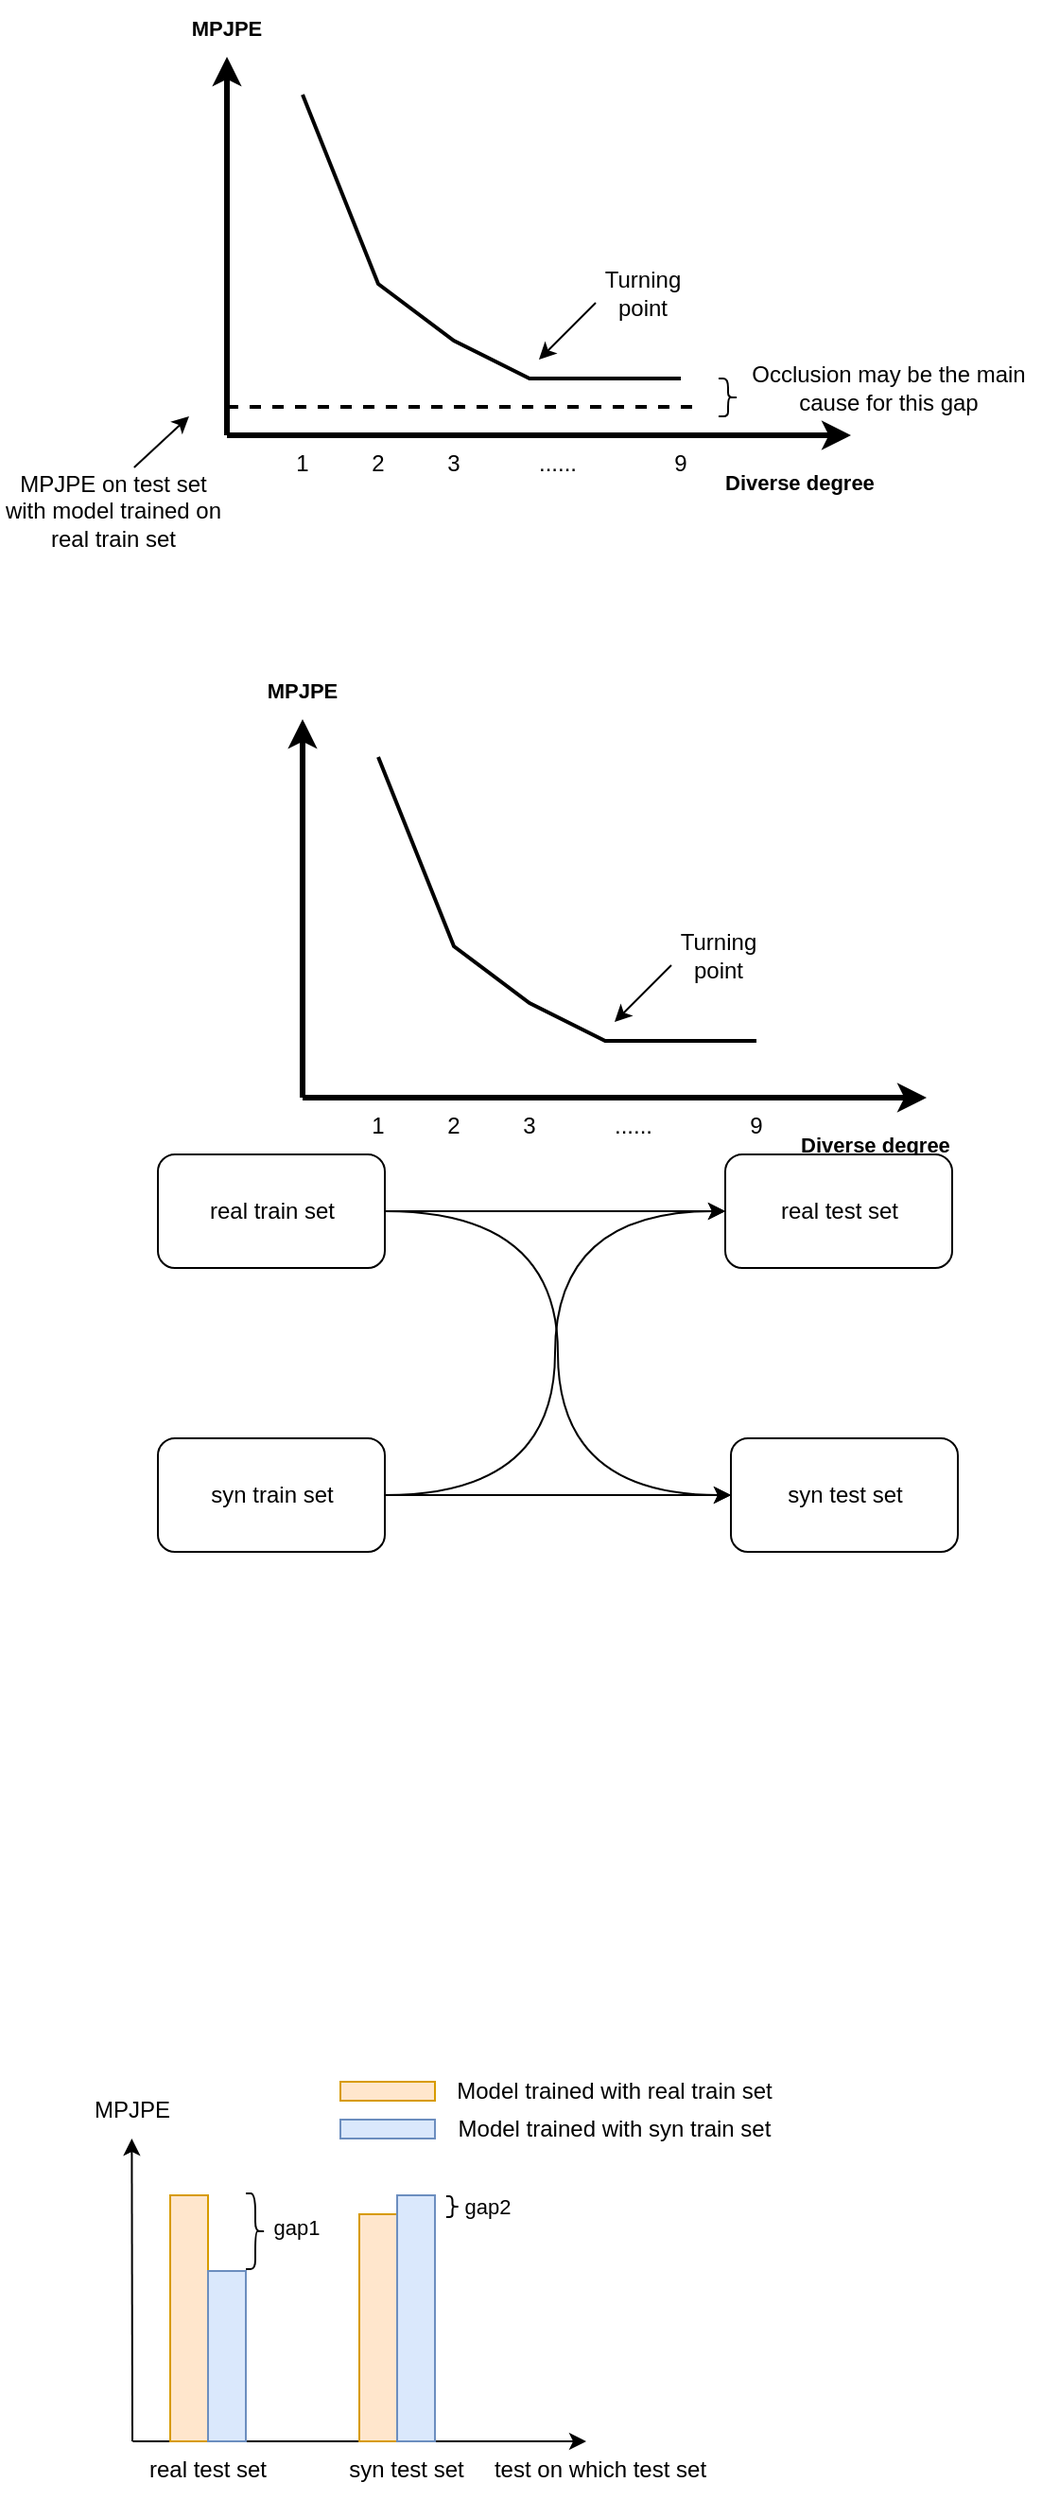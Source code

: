 <mxfile version="22.0.4" type="github">
  <diagram name="第 1 页" id="BZ15HrykAjEuu7JF3pu7">
    <mxGraphModel dx="1296" dy="703" grid="1" gridSize="10" guides="1" tooltips="1" connect="1" arrows="1" fold="1" page="1" pageScale="1" pageWidth="827" pageHeight="1169" math="0" shadow="0">
      <root>
        <mxCell id="0" />
        <mxCell id="1" parent="0" />
        <mxCell id="IbeqkmLSxnjWZuMZQOvI-1" value="" style="endArrow=classic;html=1;rounded=0;strokeWidth=3;" edge="1" parent="1">
          <mxGeometry width="50" height="50" relative="1" as="geometry">
            <mxPoint x="160" y="320" as="sourcePoint" />
            <mxPoint x="160" y="120" as="targetPoint" />
          </mxGeometry>
        </mxCell>
        <mxCell id="IbeqkmLSxnjWZuMZQOvI-2" value="" style="endArrow=classic;html=1;rounded=0;strokeWidth=3;" edge="1" parent="1">
          <mxGeometry width="50" height="50" relative="1" as="geometry">
            <mxPoint x="160" y="320" as="sourcePoint" />
            <mxPoint x="490" y="320" as="targetPoint" />
          </mxGeometry>
        </mxCell>
        <mxCell id="IbeqkmLSxnjWZuMZQOvI-3" value="&lt;font style=&quot;font-size: 11px;&quot;&gt;&lt;b&gt;MPJPE&lt;/b&gt;&lt;/font&gt;" style="text;html=1;strokeColor=none;fillColor=none;align=center;verticalAlign=middle;whiteSpace=wrap;rounded=0;" vertex="1" parent="1">
          <mxGeometry x="130" y="90" width="60" height="30" as="geometry" />
        </mxCell>
        <mxCell id="IbeqkmLSxnjWZuMZQOvI-4" value="&lt;span style=&quot;font-size: 11px;&quot;&gt;&lt;b&gt;Diverse degree&lt;/b&gt;&lt;/span&gt;" style="text;html=1;strokeColor=none;fillColor=none;align=center;verticalAlign=middle;whiteSpace=wrap;rounded=0;" vertex="1" parent="1">
          <mxGeometry x="413" y="330" width="100" height="30" as="geometry" />
        </mxCell>
        <mxCell id="IbeqkmLSxnjWZuMZQOvI-5" value="" style="endArrow=none;html=1;rounded=0;strokeWidth=2;" edge="1" parent="1">
          <mxGeometry width="50" height="50" relative="1" as="geometry">
            <mxPoint x="400" y="290" as="sourcePoint" />
            <mxPoint x="200" y="140" as="targetPoint" />
            <Array as="points">
              <mxPoint x="320" y="290" />
              <mxPoint x="280" y="270" />
              <mxPoint x="240" y="240" />
            </Array>
          </mxGeometry>
        </mxCell>
        <mxCell id="IbeqkmLSxnjWZuMZQOvI-9" value="1" style="text;html=1;strokeColor=none;fillColor=none;align=center;verticalAlign=middle;whiteSpace=wrap;rounded=0;" vertex="1" parent="1">
          <mxGeometry x="190" y="320" width="20" height="30" as="geometry" />
        </mxCell>
        <mxCell id="IbeqkmLSxnjWZuMZQOvI-10" value="2" style="text;html=1;strokeColor=none;fillColor=none;align=center;verticalAlign=middle;whiteSpace=wrap;rounded=0;" vertex="1" parent="1">
          <mxGeometry x="230" y="320" width="20" height="30" as="geometry" />
        </mxCell>
        <mxCell id="IbeqkmLSxnjWZuMZQOvI-11" value="3" style="text;html=1;strokeColor=none;fillColor=none;align=center;verticalAlign=middle;whiteSpace=wrap;rounded=0;" vertex="1" parent="1">
          <mxGeometry x="270" y="320" width="20" height="30" as="geometry" />
        </mxCell>
        <mxCell id="IbeqkmLSxnjWZuMZQOvI-13" value="......" style="text;html=1;strokeColor=none;fillColor=none;align=center;verticalAlign=middle;whiteSpace=wrap;rounded=0;" vertex="1" parent="1">
          <mxGeometry x="320" y="320" width="30" height="30" as="geometry" />
        </mxCell>
        <mxCell id="IbeqkmLSxnjWZuMZQOvI-14" value="9" style="text;html=1;strokeColor=none;fillColor=none;align=center;verticalAlign=middle;whiteSpace=wrap;rounded=0;" vertex="1" parent="1">
          <mxGeometry x="390" y="320" width="20" height="30" as="geometry" />
        </mxCell>
        <mxCell id="IbeqkmLSxnjWZuMZQOvI-15" value="" style="endArrow=classic;html=1;rounded=0;" edge="1" parent="1">
          <mxGeometry width="50" height="50" relative="1" as="geometry">
            <mxPoint x="355" y="250" as="sourcePoint" />
            <mxPoint x="325" y="280" as="targetPoint" />
          </mxGeometry>
        </mxCell>
        <mxCell id="IbeqkmLSxnjWZuMZQOvI-16" value="Turning point" style="text;html=1;strokeColor=none;fillColor=none;align=center;verticalAlign=middle;whiteSpace=wrap;rounded=0;" vertex="1" parent="1">
          <mxGeometry x="350" y="230" width="60" height="30" as="geometry" />
        </mxCell>
        <mxCell id="IbeqkmLSxnjWZuMZQOvI-17" value="" style="endArrow=none;dashed=1;html=1;rounded=0;strokeWidth=2;" edge="1" parent="1">
          <mxGeometry width="50" height="50" relative="1" as="geometry">
            <mxPoint x="160" y="305" as="sourcePoint" />
            <mxPoint x="410" y="305" as="targetPoint" />
          </mxGeometry>
        </mxCell>
        <mxCell id="IbeqkmLSxnjWZuMZQOvI-18" value="" style="endArrow=classic;html=1;rounded=0;exitX=0.591;exitY=-0.075;exitDx=0;exitDy=0;exitPerimeter=0;" edge="1" parent="1" source="IbeqkmLSxnjWZuMZQOvI-19">
          <mxGeometry width="50" height="50" relative="1" as="geometry">
            <mxPoint x="110" y="330" as="sourcePoint" />
            <mxPoint x="140" y="310" as="targetPoint" />
          </mxGeometry>
        </mxCell>
        <mxCell id="IbeqkmLSxnjWZuMZQOvI-19" value="MPJPE on test set with model trained on real train set" style="text;html=1;strokeColor=none;fillColor=none;align=center;verticalAlign=middle;whiteSpace=wrap;rounded=0;" vertex="1" parent="1">
          <mxGeometry x="40" y="340" width="120" height="40" as="geometry" />
        </mxCell>
        <mxCell id="IbeqkmLSxnjWZuMZQOvI-21" value="" style="shape=curlyBracket;whiteSpace=wrap;html=1;rounded=1;flipH=1;labelPosition=right;verticalLabelPosition=middle;align=left;verticalAlign=middle;" vertex="1" parent="1">
          <mxGeometry x="420" y="290" width="10" height="20" as="geometry" />
        </mxCell>
        <mxCell id="IbeqkmLSxnjWZuMZQOvI-22" value="Occlusion may be the main cause for this gap" style="text;html=1;strokeColor=none;fillColor=none;align=center;verticalAlign=middle;whiteSpace=wrap;rounded=0;" vertex="1" parent="1">
          <mxGeometry x="430" y="280" width="160" height="30" as="geometry" />
        </mxCell>
        <mxCell id="IbeqkmLSxnjWZuMZQOvI-23" value="" style="endArrow=classic;html=1;rounded=0;strokeWidth=3;" edge="1" parent="1">
          <mxGeometry width="50" height="50" relative="1" as="geometry">
            <mxPoint x="200" y="670" as="sourcePoint" />
            <mxPoint x="200" y="470" as="targetPoint" />
          </mxGeometry>
        </mxCell>
        <mxCell id="IbeqkmLSxnjWZuMZQOvI-24" value="" style="endArrow=classic;html=1;rounded=0;strokeWidth=3;" edge="1" parent="1">
          <mxGeometry width="50" height="50" relative="1" as="geometry">
            <mxPoint x="200" y="670" as="sourcePoint" />
            <mxPoint x="530" y="670" as="targetPoint" />
          </mxGeometry>
        </mxCell>
        <mxCell id="IbeqkmLSxnjWZuMZQOvI-25" value="&lt;font style=&quot;font-size: 11px;&quot;&gt;&lt;b&gt;MPJPE&lt;/b&gt;&lt;/font&gt;" style="text;html=1;strokeColor=none;fillColor=none;align=center;verticalAlign=middle;whiteSpace=wrap;rounded=0;" vertex="1" parent="1">
          <mxGeometry x="170" y="440" width="60" height="30" as="geometry" />
        </mxCell>
        <mxCell id="IbeqkmLSxnjWZuMZQOvI-26" value="&lt;span style=&quot;font-size: 11px;&quot;&gt;&lt;b&gt;Diverse degree&lt;/b&gt;&lt;/span&gt;" style="text;html=1;strokeColor=none;fillColor=none;align=center;verticalAlign=middle;whiteSpace=wrap;rounded=0;" vertex="1" parent="1">
          <mxGeometry x="453" y="680" width="100" height="30" as="geometry" />
        </mxCell>
        <mxCell id="IbeqkmLSxnjWZuMZQOvI-27" value="" style="endArrow=none;html=1;rounded=0;strokeWidth=2;" edge="1" parent="1">
          <mxGeometry width="50" height="50" relative="1" as="geometry">
            <mxPoint x="440" y="640" as="sourcePoint" />
            <mxPoint x="240" y="490" as="targetPoint" />
            <Array as="points">
              <mxPoint x="360" y="640" />
              <mxPoint x="320" y="620" />
              <mxPoint x="280" y="590" />
            </Array>
          </mxGeometry>
        </mxCell>
        <mxCell id="IbeqkmLSxnjWZuMZQOvI-28" value="1" style="text;html=1;strokeColor=none;fillColor=none;align=center;verticalAlign=middle;whiteSpace=wrap;rounded=0;" vertex="1" parent="1">
          <mxGeometry x="230" y="670" width="20" height="30" as="geometry" />
        </mxCell>
        <mxCell id="IbeqkmLSxnjWZuMZQOvI-29" value="2" style="text;html=1;strokeColor=none;fillColor=none;align=center;verticalAlign=middle;whiteSpace=wrap;rounded=0;" vertex="1" parent="1">
          <mxGeometry x="270" y="670" width="20" height="30" as="geometry" />
        </mxCell>
        <mxCell id="IbeqkmLSxnjWZuMZQOvI-30" value="3" style="text;html=1;strokeColor=none;fillColor=none;align=center;verticalAlign=middle;whiteSpace=wrap;rounded=0;" vertex="1" parent="1">
          <mxGeometry x="310" y="670" width="20" height="30" as="geometry" />
        </mxCell>
        <mxCell id="IbeqkmLSxnjWZuMZQOvI-31" value="......" style="text;html=1;strokeColor=none;fillColor=none;align=center;verticalAlign=middle;whiteSpace=wrap;rounded=0;" vertex="1" parent="1">
          <mxGeometry x="360" y="670" width="30" height="30" as="geometry" />
        </mxCell>
        <mxCell id="IbeqkmLSxnjWZuMZQOvI-32" value="9" style="text;html=1;strokeColor=none;fillColor=none;align=center;verticalAlign=middle;whiteSpace=wrap;rounded=0;" vertex="1" parent="1">
          <mxGeometry x="430" y="670" width="20" height="30" as="geometry" />
        </mxCell>
        <mxCell id="IbeqkmLSxnjWZuMZQOvI-33" value="" style="endArrow=classic;html=1;rounded=0;" edge="1" parent="1">
          <mxGeometry width="50" height="50" relative="1" as="geometry">
            <mxPoint x="395" y="600" as="sourcePoint" />
            <mxPoint x="365" y="630" as="targetPoint" />
          </mxGeometry>
        </mxCell>
        <mxCell id="IbeqkmLSxnjWZuMZQOvI-34" value="Turning point" style="text;html=1;strokeColor=none;fillColor=none;align=center;verticalAlign=middle;whiteSpace=wrap;rounded=0;" vertex="1" parent="1">
          <mxGeometry x="390" y="580" width="60" height="30" as="geometry" />
        </mxCell>
        <mxCell id="IbeqkmLSxnjWZuMZQOvI-45" style="edgeStyle=orthogonalEdgeStyle;rounded=0;orthogonalLoop=1;jettySize=auto;html=1;" edge="1" parent="1" source="IbeqkmLSxnjWZuMZQOvI-40" target="IbeqkmLSxnjWZuMZQOvI-42">
          <mxGeometry relative="1" as="geometry" />
        </mxCell>
        <mxCell id="IbeqkmLSxnjWZuMZQOvI-46" style="edgeStyle=orthogonalEdgeStyle;rounded=0;orthogonalLoop=1;jettySize=auto;html=1;exitX=1;exitY=0.5;exitDx=0;exitDy=0;entryX=0;entryY=0.5;entryDx=0;entryDy=0;curved=1;" edge="1" parent="1" source="IbeqkmLSxnjWZuMZQOvI-40" target="IbeqkmLSxnjWZuMZQOvI-43">
          <mxGeometry relative="1" as="geometry" />
        </mxCell>
        <mxCell id="IbeqkmLSxnjWZuMZQOvI-40" value="real train set" style="rounded=1;whiteSpace=wrap;html=1;" vertex="1" parent="1">
          <mxGeometry x="123.5" y="700" width="120" height="60" as="geometry" />
        </mxCell>
        <mxCell id="IbeqkmLSxnjWZuMZQOvI-44" style="edgeStyle=orthogonalEdgeStyle;rounded=0;orthogonalLoop=1;jettySize=auto;html=1;entryX=0;entryY=0.5;entryDx=0;entryDy=0;curved=1;" edge="1" parent="1" source="IbeqkmLSxnjWZuMZQOvI-41" target="IbeqkmLSxnjWZuMZQOvI-42">
          <mxGeometry relative="1" as="geometry" />
        </mxCell>
        <mxCell id="IbeqkmLSxnjWZuMZQOvI-47" style="edgeStyle=orthogonalEdgeStyle;rounded=0;orthogonalLoop=1;jettySize=auto;html=1;" edge="1" parent="1" source="IbeqkmLSxnjWZuMZQOvI-41" target="IbeqkmLSxnjWZuMZQOvI-43">
          <mxGeometry relative="1" as="geometry" />
        </mxCell>
        <mxCell id="IbeqkmLSxnjWZuMZQOvI-41" value="syn train set" style="rounded=1;whiteSpace=wrap;html=1;" vertex="1" parent="1">
          <mxGeometry x="123.5" y="850" width="120" height="60" as="geometry" />
        </mxCell>
        <mxCell id="IbeqkmLSxnjWZuMZQOvI-42" value="real test set" style="rounded=1;whiteSpace=wrap;html=1;" vertex="1" parent="1">
          <mxGeometry x="423.5" y="700" width="120" height="60" as="geometry" />
        </mxCell>
        <mxCell id="IbeqkmLSxnjWZuMZQOvI-43" value="syn test set" style="rounded=1;whiteSpace=wrap;html=1;" vertex="1" parent="1">
          <mxGeometry x="426.5" y="850" width="120" height="60" as="geometry" />
        </mxCell>
        <mxCell id="IbeqkmLSxnjWZuMZQOvI-48" value="" style="endArrow=classic;html=1;rounded=0;" edge="1" parent="1">
          <mxGeometry width="50" height="50" relative="1" as="geometry">
            <mxPoint x="110" y="1380" as="sourcePoint" />
            <mxPoint x="109.69" y="1220" as="targetPoint" />
          </mxGeometry>
        </mxCell>
        <mxCell id="IbeqkmLSxnjWZuMZQOvI-49" value="" style="endArrow=classic;html=1;rounded=0;" edge="1" parent="1">
          <mxGeometry width="50" height="50" relative="1" as="geometry">
            <mxPoint x="110.16" y="1380" as="sourcePoint" />
            <mxPoint x="350" y="1380" as="targetPoint" />
          </mxGeometry>
        </mxCell>
        <mxCell id="IbeqkmLSxnjWZuMZQOvI-50" value="" style="rounded=0;whiteSpace=wrap;html=1;fillColor=#ffe6cc;strokeColor=#d79b00;" vertex="1" parent="1">
          <mxGeometry x="130" y="1250" width="20" height="130" as="geometry" />
        </mxCell>
        <mxCell id="IbeqkmLSxnjWZuMZQOvI-52" value="MPJPE" style="text;html=1;strokeColor=none;fillColor=none;align=center;verticalAlign=middle;whiteSpace=wrap;rounded=0;" vertex="1" parent="1">
          <mxGeometry x="80" y="1190" width="60" height="30" as="geometry" />
        </mxCell>
        <mxCell id="IbeqkmLSxnjWZuMZQOvI-53" value="" style="rounded=0;whiteSpace=wrap;html=1;fillColor=#dae8fc;strokeColor=#6c8ebf;" vertex="1" parent="1">
          <mxGeometry x="150" y="1290" width="20" height="90" as="geometry" />
        </mxCell>
        <mxCell id="IbeqkmLSxnjWZuMZQOvI-54" value="" style="rounded=0;whiteSpace=wrap;html=1;fillColor=#ffe6cc;strokeColor=#d79b00;" vertex="1" parent="1">
          <mxGeometry x="230" y="1260" width="20" height="120" as="geometry" />
        </mxCell>
        <mxCell id="IbeqkmLSxnjWZuMZQOvI-55" value="" style="rounded=0;whiteSpace=wrap;html=1;fillColor=#dae8fc;strokeColor=#6c8ebf;" vertex="1" parent="1">
          <mxGeometry x="250" y="1250" width="20" height="130" as="geometry" />
        </mxCell>
        <mxCell id="IbeqkmLSxnjWZuMZQOvI-56" value="real test set" style="text;html=1;strokeColor=none;fillColor=none;align=center;verticalAlign=middle;whiteSpace=wrap;rounded=0;" vertex="1" parent="1">
          <mxGeometry x="105" y="1380" width="90" height="30" as="geometry" />
        </mxCell>
        <mxCell id="IbeqkmLSxnjWZuMZQOvI-57" value="syn test set" style="text;html=1;strokeColor=none;fillColor=none;align=center;verticalAlign=middle;whiteSpace=wrap;rounded=0;" vertex="1" parent="1">
          <mxGeometry x="210" y="1380" width="90" height="30" as="geometry" />
        </mxCell>
        <mxCell id="IbeqkmLSxnjWZuMZQOvI-58" value="" style="rounded=0;whiteSpace=wrap;html=1;fillColor=#ffe6cc;strokeColor=#d79b00;" vertex="1" parent="1">
          <mxGeometry x="220" y="1190" width="50" height="10" as="geometry" />
        </mxCell>
        <mxCell id="IbeqkmLSxnjWZuMZQOvI-59" value="" style="rounded=0;whiteSpace=wrap;html=1;fillColor=#dae8fc;strokeColor=#6c8ebf;" vertex="1" parent="1">
          <mxGeometry x="220" y="1210" width="50" height="10" as="geometry" />
        </mxCell>
        <mxCell id="IbeqkmLSxnjWZuMZQOvI-60" value="test on which test set" style="text;html=1;strokeColor=none;fillColor=none;align=center;verticalAlign=middle;whiteSpace=wrap;rounded=0;" vertex="1" parent="1">
          <mxGeometry x="293.5" y="1380" width="126.5" height="30" as="geometry" />
        </mxCell>
        <mxCell id="IbeqkmLSxnjWZuMZQOvI-61" value="Model trained with real train set" style="text;html=1;strokeColor=none;fillColor=none;align=center;verticalAlign=middle;whiteSpace=wrap;rounded=0;" vertex="1" parent="1">
          <mxGeometry x="270" y="1180" width="190" height="30" as="geometry" />
        </mxCell>
        <mxCell id="IbeqkmLSxnjWZuMZQOvI-62" value="Model trained with syn train set" style="text;html=1;strokeColor=none;fillColor=none;align=center;verticalAlign=middle;whiteSpace=wrap;rounded=0;" vertex="1" parent="1">
          <mxGeometry x="270" y="1200" width="190" height="30" as="geometry" />
        </mxCell>
        <mxCell id="IbeqkmLSxnjWZuMZQOvI-63" value="" style="shape=curlyBracket;whiteSpace=wrap;html=1;rounded=1;flipH=1;labelPosition=right;verticalLabelPosition=middle;align=left;verticalAlign=middle;size=0.5;" vertex="1" parent="1">
          <mxGeometry x="170" y="1249" width="10" height="40" as="geometry" />
        </mxCell>
        <mxCell id="IbeqkmLSxnjWZuMZQOvI-66" value="&lt;font style=&quot;font-size: 11px;&quot;&gt;gap1&lt;/font&gt;" style="text;html=1;strokeColor=none;fillColor=none;align=center;verticalAlign=middle;whiteSpace=wrap;rounded=0;fontSize=10;" vertex="1" parent="1">
          <mxGeometry x="182" y="1257" width="30" height="20" as="geometry" />
        </mxCell>
        <mxCell id="IbeqkmLSxnjWZuMZQOvI-67" value="" style="shape=curlyBracket;whiteSpace=wrap;html=1;rounded=1;flipH=1;labelPosition=right;verticalLabelPosition=middle;align=left;verticalAlign=middle;size=0.5;" vertex="1" parent="1">
          <mxGeometry x="276" y="1250.5" width="6.5" height="11" as="geometry" />
        </mxCell>
        <mxCell id="IbeqkmLSxnjWZuMZQOvI-68" value="&lt;font style=&quot;font-size: 11px;&quot;&gt;gap2&lt;/font&gt;" style="text;html=1;strokeColor=none;fillColor=none;align=center;verticalAlign=middle;whiteSpace=wrap;rounded=0;fontSize=10;" vertex="1" parent="1">
          <mxGeometry x="282.5" y="1246" width="30" height="20" as="geometry" />
        </mxCell>
      </root>
    </mxGraphModel>
  </diagram>
</mxfile>
